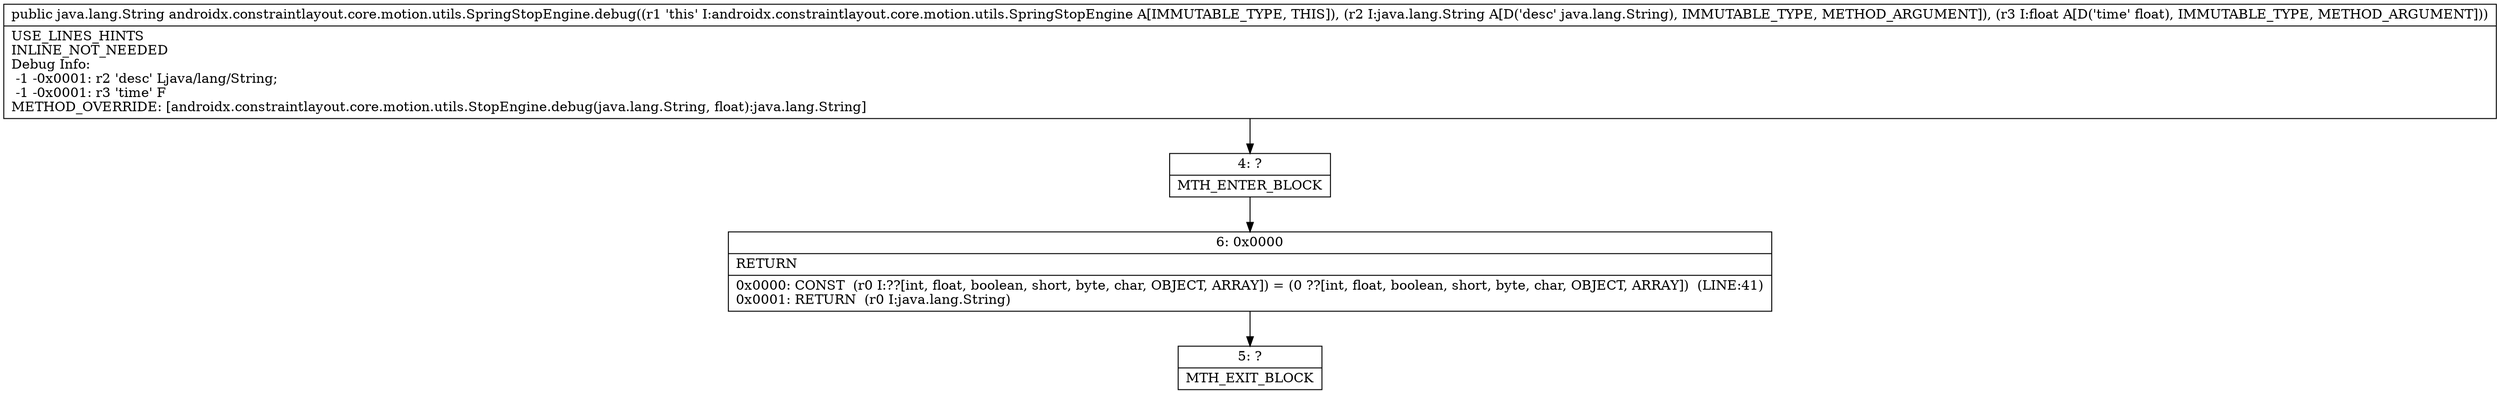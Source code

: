 digraph "CFG forandroidx.constraintlayout.core.motion.utils.SpringStopEngine.debug(Ljava\/lang\/String;F)Ljava\/lang\/String;" {
Node_4 [shape=record,label="{4\:\ ?|MTH_ENTER_BLOCK\l}"];
Node_6 [shape=record,label="{6\:\ 0x0000|RETURN\l|0x0000: CONST  (r0 I:??[int, float, boolean, short, byte, char, OBJECT, ARRAY]) = (0 ??[int, float, boolean, short, byte, char, OBJECT, ARRAY])  (LINE:41)\l0x0001: RETURN  (r0 I:java.lang.String) \l}"];
Node_5 [shape=record,label="{5\:\ ?|MTH_EXIT_BLOCK\l}"];
MethodNode[shape=record,label="{public java.lang.String androidx.constraintlayout.core.motion.utils.SpringStopEngine.debug((r1 'this' I:androidx.constraintlayout.core.motion.utils.SpringStopEngine A[IMMUTABLE_TYPE, THIS]), (r2 I:java.lang.String A[D('desc' java.lang.String), IMMUTABLE_TYPE, METHOD_ARGUMENT]), (r3 I:float A[D('time' float), IMMUTABLE_TYPE, METHOD_ARGUMENT]))  | USE_LINES_HINTS\lINLINE_NOT_NEEDED\lDebug Info:\l  \-1 \-0x0001: r2 'desc' Ljava\/lang\/String;\l  \-1 \-0x0001: r3 'time' F\lMETHOD_OVERRIDE: [androidx.constraintlayout.core.motion.utils.StopEngine.debug(java.lang.String, float):java.lang.String]\l}"];
MethodNode -> Node_4;Node_4 -> Node_6;
Node_6 -> Node_5;
}

